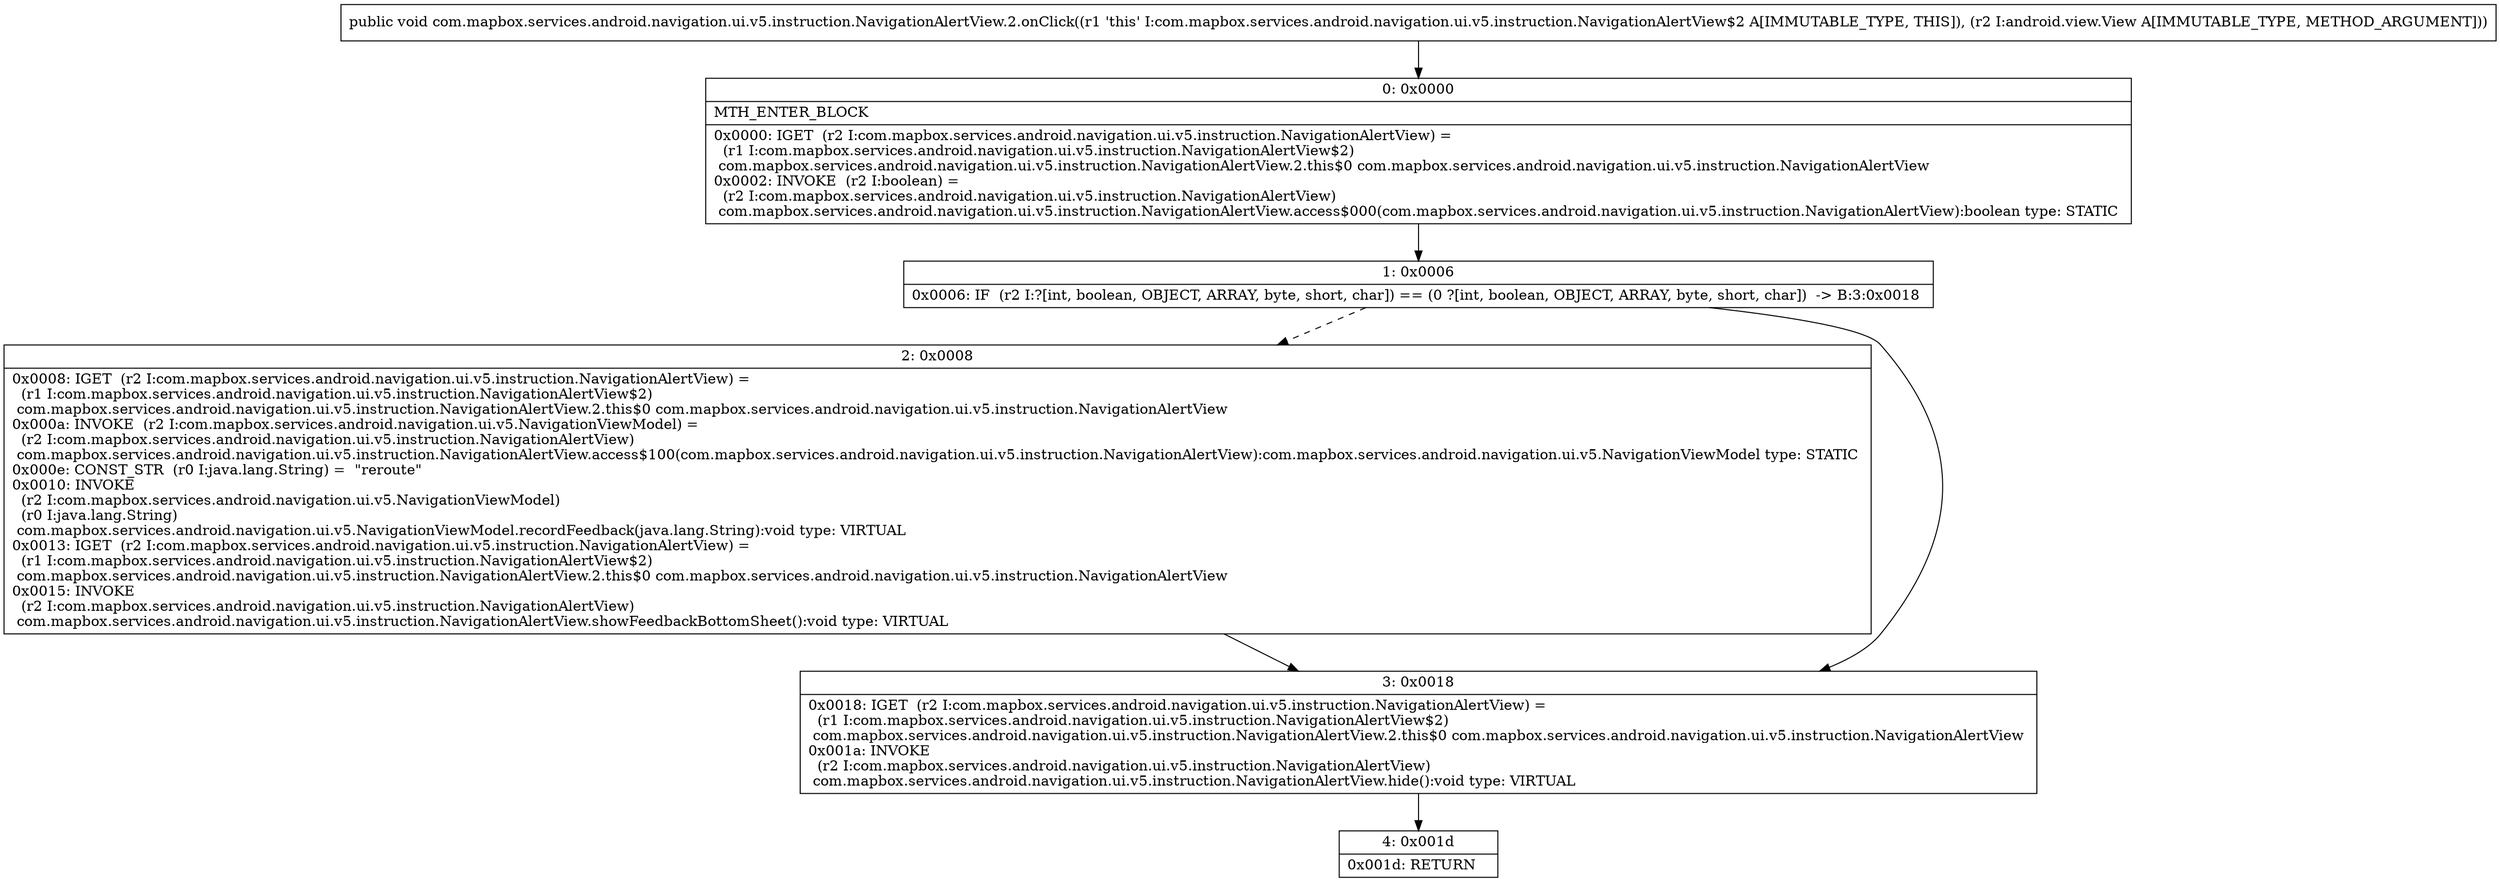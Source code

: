 digraph "CFG forcom.mapbox.services.android.navigation.ui.v5.instruction.NavigationAlertView.2.onClick(Landroid\/view\/View;)V" {
Node_0 [shape=record,label="{0\:\ 0x0000|MTH_ENTER_BLOCK\l|0x0000: IGET  (r2 I:com.mapbox.services.android.navigation.ui.v5.instruction.NavigationAlertView) = \l  (r1 I:com.mapbox.services.android.navigation.ui.v5.instruction.NavigationAlertView$2)\l com.mapbox.services.android.navigation.ui.v5.instruction.NavigationAlertView.2.this$0 com.mapbox.services.android.navigation.ui.v5.instruction.NavigationAlertView \l0x0002: INVOKE  (r2 I:boolean) = \l  (r2 I:com.mapbox.services.android.navigation.ui.v5.instruction.NavigationAlertView)\l com.mapbox.services.android.navigation.ui.v5.instruction.NavigationAlertView.access$000(com.mapbox.services.android.navigation.ui.v5.instruction.NavigationAlertView):boolean type: STATIC \l}"];
Node_1 [shape=record,label="{1\:\ 0x0006|0x0006: IF  (r2 I:?[int, boolean, OBJECT, ARRAY, byte, short, char]) == (0 ?[int, boolean, OBJECT, ARRAY, byte, short, char])  \-\> B:3:0x0018 \l}"];
Node_2 [shape=record,label="{2\:\ 0x0008|0x0008: IGET  (r2 I:com.mapbox.services.android.navigation.ui.v5.instruction.NavigationAlertView) = \l  (r1 I:com.mapbox.services.android.navigation.ui.v5.instruction.NavigationAlertView$2)\l com.mapbox.services.android.navigation.ui.v5.instruction.NavigationAlertView.2.this$0 com.mapbox.services.android.navigation.ui.v5.instruction.NavigationAlertView \l0x000a: INVOKE  (r2 I:com.mapbox.services.android.navigation.ui.v5.NavigationViewModel) = \l  (r2 I:com.mapbox.services.android.navigation.ui.v5.instruction.NavigationAlertView)\l com.mapbox.services.android.navigation.ui.v5.instruction.NavigationAlertView.access$100(com.mapbox.services.android.navigation.ui.v5.instruction.NavigationAlertView):com.mapbox.services.android.navigation.ui.v5.NavigationViewModel type: STATIC \l0x000e: CONST_STR  (r0 I:java.lang.String) =  \"reroute\" \l0x0010: INVOKE  \l  (r2 I:com.mapbox.services.android.navigation.ui.v5.NavigationViewModel)\l  (r0 I:java.lang.String)\l com.mapbox.services.android.navigation.ui.v5.NavigationViewModel.recordFeedback(java.lang.String):void type: VIRTUAL \l0x0013: IGET  (r2 I:com.mapbox.services.android.navigation.ui.v5.instruction.NavigationAlertView) = \l  (r1 I:com.mapbox.services.android.navigation.ui.v5.instruction.NavigationAlertView$2)\l com.mapbox.services.android.navigation.ui.v5.instruction.NavigationAlertView.2.this$0 com.mapbox.services.android.navigation.ui.v5.instruction.NavigationAlertView \l0x0015: INVOKE  \l  (r2 I:com.mapbox.services.android.navigation.ui.v5.instruction.NavigationAlertView)\l com.mapbox.services.android.navigation.ui.v5.instruction.NavigationAlertView.showFeedbackBottomSheet():void type: VIRTUAL \l}"];
Node_3 [shape=record,label="{3\:\ 0x0018|0x0018: IGET  (r2 I:com.mapbox.services.android.navigation.ui.v5.instruction.NavigationAlertView) = \l  (r1 I:com.mapbox.services.android.navigation.ui.v5.instruction.NavigationAlertView$2)\l com.mapbox.services.android.navigation.ui.v5.instruction.NavigationAlertView.2.this$0 com.mapbox.services.android.navigation.ui.v5.instruction.NavigationAlertView \l0x001a: INVOKE  \l  (r2 I:com.mapbox.services.android.navigation.ui.v5.instruction.NavigationAlertView)\l com.mapbox.services.android.navigation.ui.v5.instruction.NavigationAlertView.hide():void type: VIRTUAL \l}"];
Node_4 [shape=record,label="{4\:\ 0x001d|0x001d: RETURN   \l}"];
MethodNode[shape=record,label="{public void com.mapbox.services.android.navigation.ui.v5.instruction.NavigationAlertView.2.onClick((r1 'this' I:com.mapbox.services.android.navigation.ui.v5.instruction.NavigationAlertView$2 A[IMMUTABLE_TYPE, THIS]), (r2 I:android.view.View A[IMMUTABLE_TYPE, METHOD_ARGUMENT])) }"];
MethodNode -> Node_0;
Node_0 -> Node_1;
Node_1 -> Node_2[style=dashed];
Node_1 -> Node_3;
Node_2 -> Node_3;
Node_3 -> Node_4;
}

